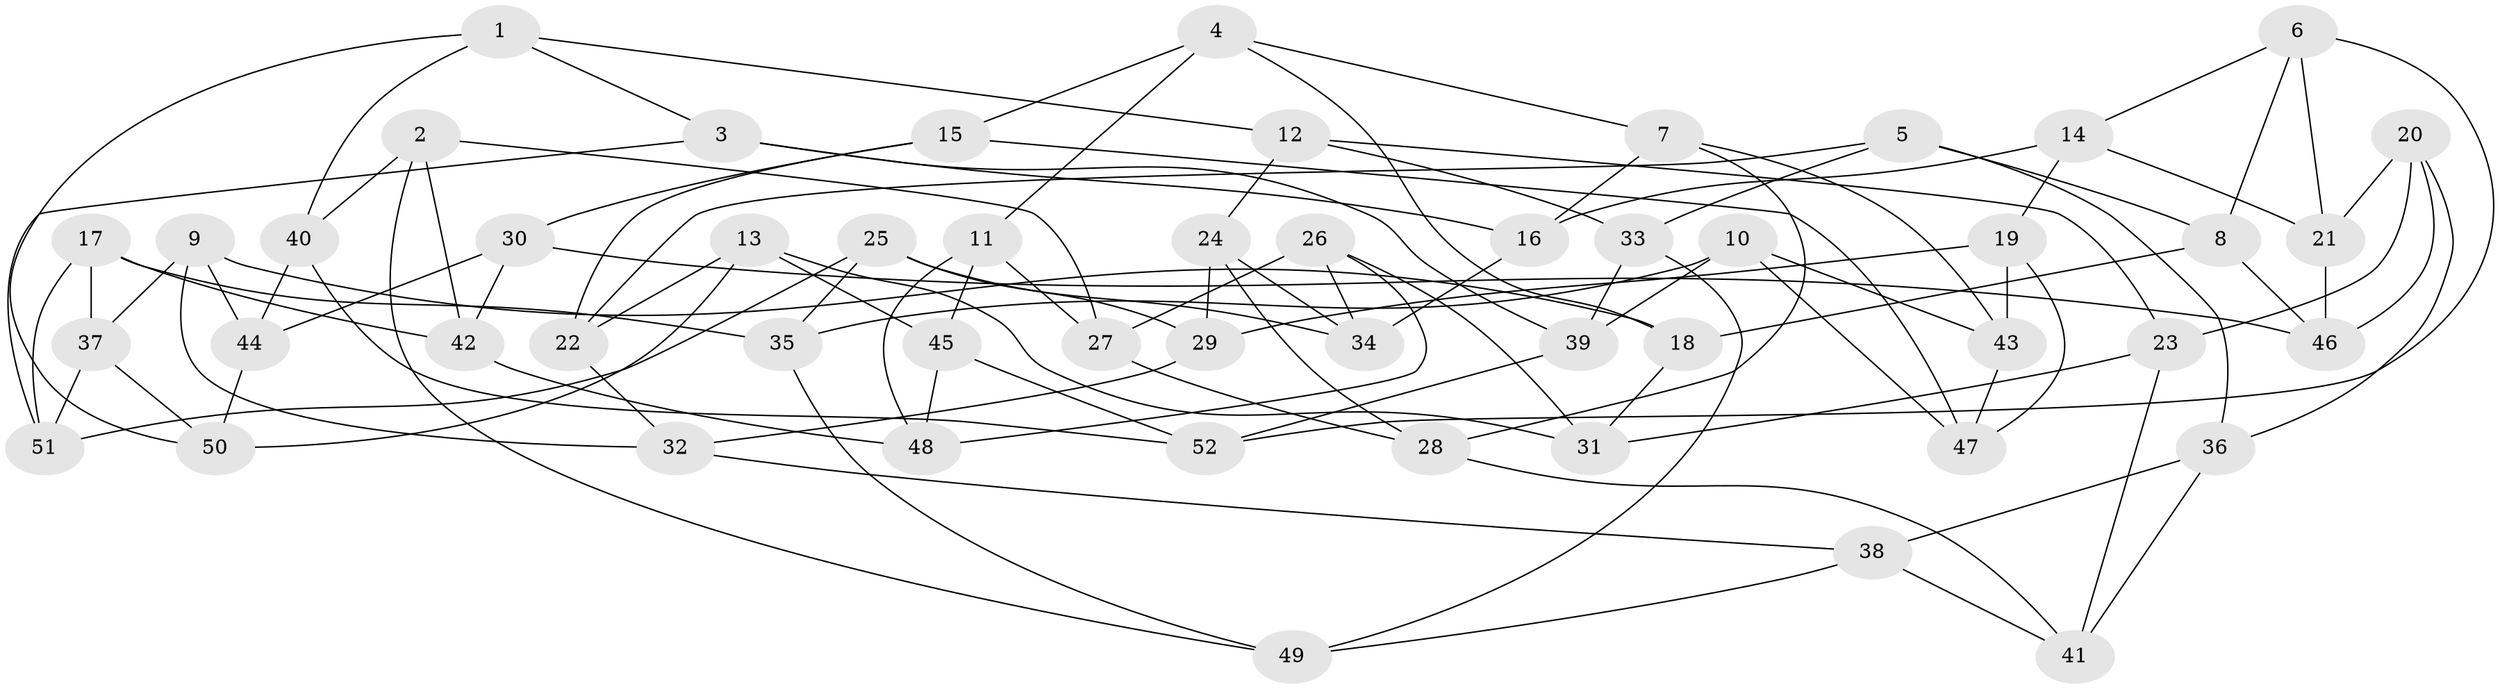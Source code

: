 // Generated by graph-tools (version 1.1) at 2025/59/03/09/25 04:59:37]
// undirected, 52 vertices, 104 edges
graph export_dot {
graph [start="1"]
  node [color=gray90,style=filled];
  1;
  2;
  3;
  4;
  5;
  6;
  7;
  8;
  9;
  10;
  11;
  12;
  13;
  14;
  15;
  16;
  17;
  18;
  19;
  20;
  21;
  22;
  23;
  24;
  25;
  26;
  27;
  28;
  29;
  30;
  31;
  32;
  33;
  34;
  35;
  36;
  37;
  38;
  39;
  40;
  41;
  42;
  43;
  44;
  45;
  46;
  47;
  48;
  49;
  50;
  51;
  52;
  1 -- 40;
  1 -- 12;
  1 -- 50;
  1 -- 3;
  2 -- 42;
  2 -- 49;
  2 -- 40;
  2 -- 27;
  3 -- 51;
  3 -- 39;
  3 -- 16;
  4 -- 11;
  4 -- 7;
  4 -- 18;
  4 -- 15;
  5 -- 36;
  5 -- 22;
  5 -- 8;
  5 -- 33;
  6 -- 8;
  6 -- 14;
  6 -- 52;
  6 -- 21;
  7 -- 16;
  7 -- 28;
  7 -- 43;
  8 -- 18;
  8 -- 46;
  9 -- 37;
  9 -- 32;
  9 -- 44;
  9 -- 18;
  10 -- 39;
  10 -- 35;
  10 -- 47;
  10 -- 43;
  11 -- 48;
  11 -- 27;
  11 -- 45;
  12 -- 23;
  12 -- 33;
  12 -- 24;
  13 -- 50;
  13 -- 22;
  13 -- 45;
  13 -- 31;
  14 -- 16;
  14 -- 19;
  14 -- 21;
  15 -- 22;
  15 -- 47;
  15 -- 30;
  16 -- 34;
  17 -- 35;
  17 -- 37;
  17 -- 51;
  17 -- 42;
  18 -- 31;
  19 -- 43;
  19 -- 29;
  19 -- 47;
  20 -- 46;
  20 -- 23;
  20 -- 36;
  20 -- 21;
  21 -- 46;
  22 -- 32;
  23 -- 31;
  23 -- 41;
  24 -- 29;
  24 -- 28;
  24 -- 34;
  25 -- 35;
  25 -- 29;
  25 -- 51;
  25 -- 34;
  26 -- 34;
  26 -- 27;
  26 -- 48;
  26 -- 31;
  27 -- 28;
  28 -- 41;
  29 -- 32;
  30 -- 42;
  30 -- 46;
  30 -- 44;
  32 -- 38;
  33 -- 49;
  33 -- 39;
  35 -- 49;
  36 -- 41;
  36 -- 38;
  37 -- 50;
  37 -- 51;
  38 -- 41;
  38 -- 49;
  39 -- 52;
  40 -- 44;
  40 -- 52;
  42 -- 48;
  43 -- 47;
  44 -- 50;
  45 -- 48;
  45 -- 52;
}
